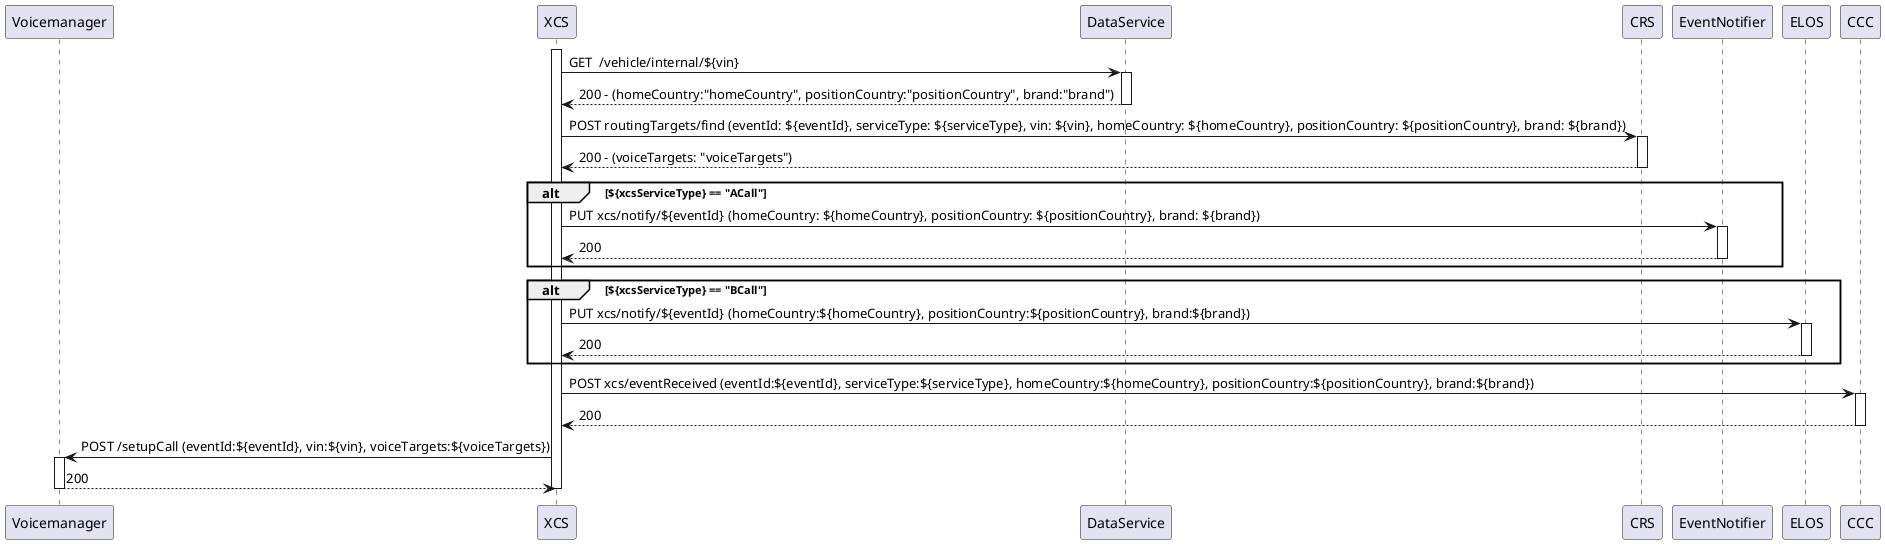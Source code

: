 @startuml

participant "Voicemanager" as VM
participant XCS
participant DataService
participant CRS
participant EventNotifier
participant ELOS
participant CCC


activate XCS

XCS -> DataService : GET  /vehicle/internal/${vin}
activate DataService
DataService --> XCS : 200 - (homeCountry:"homeCountry", positionCountry:"positionCountry", brand:"brand")
deactivate DataService

XCS -> CRS : POST routingTargets/find (eventId: ${eventId}, serviceType: ${serviceType}, vin: ${vin}, homeCountry: ${homeCountry}, positionCountry: ${positionCountry}, brand: ${brand})
activate CRS
CRS --> XCS : 200 - (voiceTargets: "voiceTargets")
deactivate CRS

alt ${xcsServiceType} == "ACall"
XCS -> EventNotifier : PUT xcs/notify/${eventId} (homeCountry: ${homeCountry}, positionCountry: ${positionCountry}, brand: ${brand})
activate EventNotifier
EventNotifier --> XCS : 200
deactivate EventNotifier
end

alt ${xcsServiceType} == "BCall"
XCS->ELOS : PUT xcs/notify/${eventId} (homeCountry:${homeCountry}, positionCountry:${positionCountry}, brand:${brand})
activate ELOS
ELOS --> XCS : 200
deactivate 
end

XCS -> CCC : POST xcs/eventReceived (eventId:${eventId}, serviceType:${serviceType}, homeCountry:${homeCountry}, positionCountry:${positionCountry}, brand:${brand})
activate CCC
CCC --> XCS : 200
deactivate CCC

XCS -> VM : POST /setupCall (eventId:${eventId}, vin:${vin}, voiceTargets:${voiceTargets})
activate VM
VM --> XCS : 200
deactivate XCS
deactivate VM

@enduml

